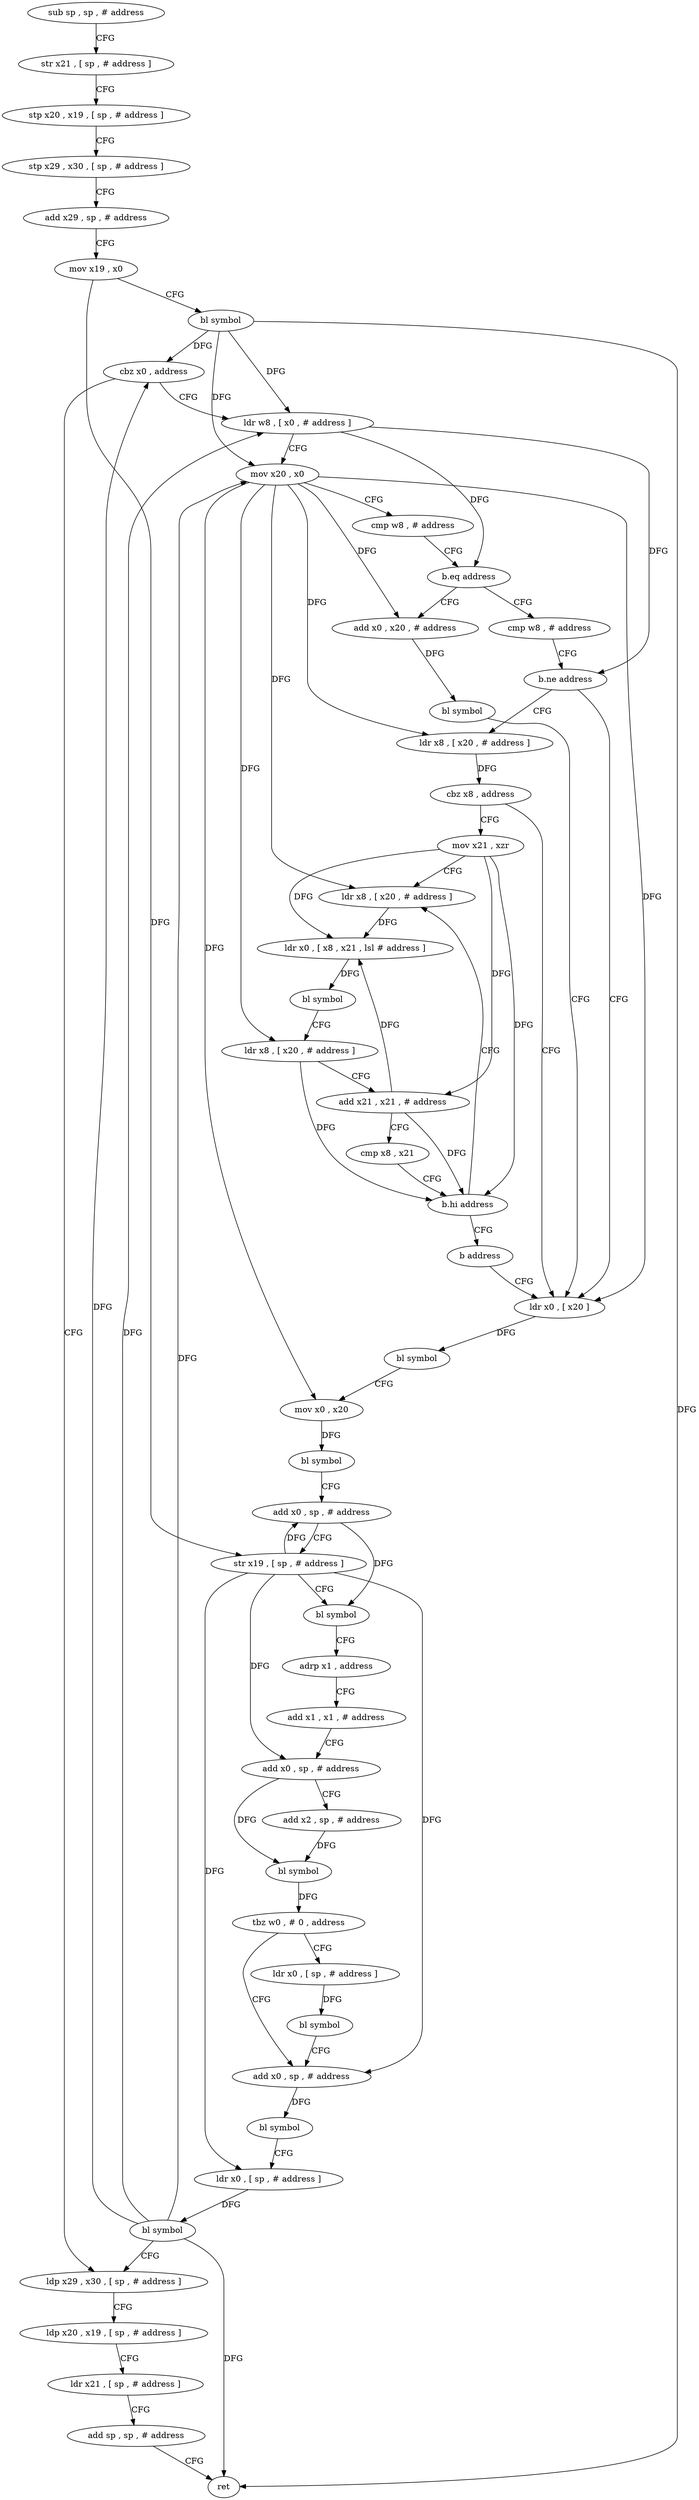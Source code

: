 digraph "func" {
"141520" [label = "sub sp , sp , # address" ]
"141524" [label = "str x21 , [ sp , # address ]" ]
"141528" [label = "stp x20 , x19 , [ sp , # address ]" ]
"141532" [label = "stp x29 , x30 , [ sp , # address ]" ]
"141536" [label = "add x29 , sp , # address" ]
"141540" [label = "mov x19 , x0" ]
"141544" [label = "bl symbol" ]
"141548" [label = "cbz x0 , address" ]
"141704" [label = "ldp x29 , x30 , [ sp , # address ]" ]
"141552" [label = "ldr w8 , [ x0 , # address ]" ]
"141708" [label = "ldp x20 , x19 , [ sp , # address ]" ]
"141712" [label = "ldr x21 , [ sp , # address ]" ]
"141716" [label = "add sp , sp , # address" ]
"141720" [label = "ret" ]
"141556" [label = "mov x20 , x0" ]
"141560" [label = "cmp w8 , # address" ]
"141564" [label = "b.eq address" ]
"141620" [label = "add x0 , x20 , # address" ]
"141568" [label = "cmp w8 , # address" ]
"141624" [label = "bl symbol" ]
"141628" [label = "ldr x0 , [ x20 ]" ]
"141572" [label = "b.ne address" ]
"141576" [label = "ldr x8 , [ x20 , # address ]" ]
"141688" [label = "add x0 , sp , # address" ]
"141692" [label = "bl symbol" ]
"141696" [label = "ldr x0 , [ sp , # address ]" ]
"141700" [label = "bl symbol" ]
"141680" [label = "ldr x0 , [ sp , # address ]" ]
"141684" [label = "bl symbol" ]
"141632" [label = "bl symbol" ]
"141636" [label = "mov x0 , x20" ]
"141640" [label = "bl symbol" ]
"141644" [label = "add x0 , sp , # address" ]
"141648" [label = "str x19 , [ sp , # address ]" ]
"141652" [label = "bl symbol" ]
"141656" [label = "adrp x1 , address" ]
"141660" [label = "add x1 , x1 , # address" ]
"141664" [label = "add x0 , sp , # address" ]
"141668" [label = "add x2 , sp , # address" ]
"141672" [label = "bl symbol" ]
"141676" [label = "tbz w0 , # 0 , address" ]
"141580" [label = "cbz x8 , address" ]
"141584" [label = "mov x21 , xzr" ]
"141588" [label = "ldr x8 , [ x20 , # address ]" ]
"141592" [label = "ldr x0 , [ x8 , x21 , lsl # address ]" ]
"141596" [label = "bl symbol" ]
"141600" [label = "ldr x8 , [ x20 , # address ]" ]
"141604" [label = "add x21 , x21 , # address" ]
"141608" [label = "cmp x8 , x21" ]
"141612" [label = "b.hi address" ]
"141616" [label = "b address" ]
"141520" -> "141524" [ label = "CFG" ]
"141524" -> "141528" [ label = "CFG" ]
"141528" -> "141532" [ label = "CFG" ]
"141532" -> "141536" [ label = "CFG" ]
"141536" -> "141540" [ label = "CFG" ]
"141540" -> "141544" [ label = "CFG" ]
"141540" -> "141648" [ label = "DFG" ]
"141544" -> "141548" [ label = "DFG" ]
"141544" -> "141720" [ label = "DFG" ]
"141544" -> "141552" [ label = "DFG" ]
"141544" -> "141556" [ label = "DFG" ]
"141548" -> "141704" [ label = "CFG" ]
"141548" -> "141552" [ label = "CFG" ]
"141704" -> "141708" [ label = "CFG" ]
"141552" -> "141556" [ label = "CFG" ]
"141552" -> "141564" [ label = "DFG" ]
"141552" -> "141572" [ label = "DFG" ]
"141708" -> "141712" [ label = "CFG" ]
"141712" -> "141716" [ label = "CFG" ]
"141716" -> "141720" [ label = "CFG" ]
"141556" -> "141560" [ label = "CFG" ]
"141556" -> "141620" [ label = "DFG" ]
"141556" -> "141628" [ label = "DFG" ]
"141556" -> "141636" [ label = "DFG" ]
"141556" -> "141576" [ label = "DFG" ]
"141556" -> "141588" [ label = "DFG" ]
"141556" -> "141600" [ label = "DFG" ]
"141560" -> "141564" [ label = "CFG" ]
"141564" -> "141620" [ label = "CFG" ]
"141564" -> "141568" [ label = "CFG" ]
"141620" -> "141624" [ label = "DFG" ]
"141568" -> "141572" [ label = "CFG" ]
"141624" -> "141628" [ label = "CFG" ]
"141628" -> "141632" [ label = "DFG" ]
"141572" -> "141628" [ label = "CFG" ]
"141572" -> "141576" [ label = "CFG" ]
"141576" -> "141580" [ label = "DFG" ]
"141688" -> "141692" [ label = "DFG" ]
"141692" -> "141696" [ label = "CFG" ]
"141696" -> "141700" [ label = "DFG" ]
"141700" -> "141704" [ label = "CFG" ]
"141700" -> "141548" [ label = "DFG" ]
"141700" -> "141552" [ label = "DFG" ]
"141700" -> "141556" [ label = "DFG" ]
"141700" -> "141720" [ label = "DFG" ]
"141680" -> "141684" [ label = "DFG" ]
"141684" -> "141688" [ label = "CFG" ]
"141632" -> "141636" [ label = "CFG" ]
"141636" -> "141640" [ label = "DFG" ]
"141640" -> "141644" [ label = "CFG" ]
"141644" -> "141648" [ label = "CFG" ]
"141644" -> "141652" [ label = "DFG" ]
"141648" -> "141652" [ label = "CFG" ]
"141648" -> "141644" [ label = "DFG" ]
"141648" -> "141696" [ label = "DFG" ]
"141648" -> "141664" [ label = "DFG" ]
"141648" -> "141688" [ label = "DFG" ]
"141652" -> "141656" [ label = "CFG" ]
"141656" -> "141660" [ label = "CFG" ]
"141660" -> "141664" [ label = "CFG" ]
"141664" -> "141668" [ label = "CFG" ]
"141664" -> "141672" [ label = "DFG" ]
"141668" -> "141672" [ label = "DFG" ]
"141672" -> "141676" [ label = "DFG" ]
"141676" -> "141688" [ label = "CFG" ]
"141676" -> "141680" [ label = "CFG" ]
"141580" -> "141628" [ label = "CFG" ]
"141580" -> "141584" [ label = "CFG" ]
"141584" -> "141588" [ label = "CFG" ]
"141584" -> "141592" [ label = "DFG" ]
"141584" -> "141604" [ label = "DFG" ]
"141584" -> "141612" [ label = "DFG" ]
"141588" -> "141592" [ label = "DFG" ]
"141592" -> "141596" [ label = "DFG" ]
"141596" -> "141600" [ label = "CFG" ]
"141600" -> "141604" [ label = "CFG" ]
"141600" -> "141612" [ label = "DFG" ]
"141604" -> "141608" [ label = "CFG" ]
"141604" -> "141592" [ label = "DFG" ]
"141604" -> "141612" [ label = "DFG" ]
"141608" -> "141612" [ label = "CFG" ]
"141612" -> "141588" [ label = "CFG" ]
"141612" -> "141616" [ label = "CFG" ]
"141616" -> "141628" [ label = "CFG" ]
}
